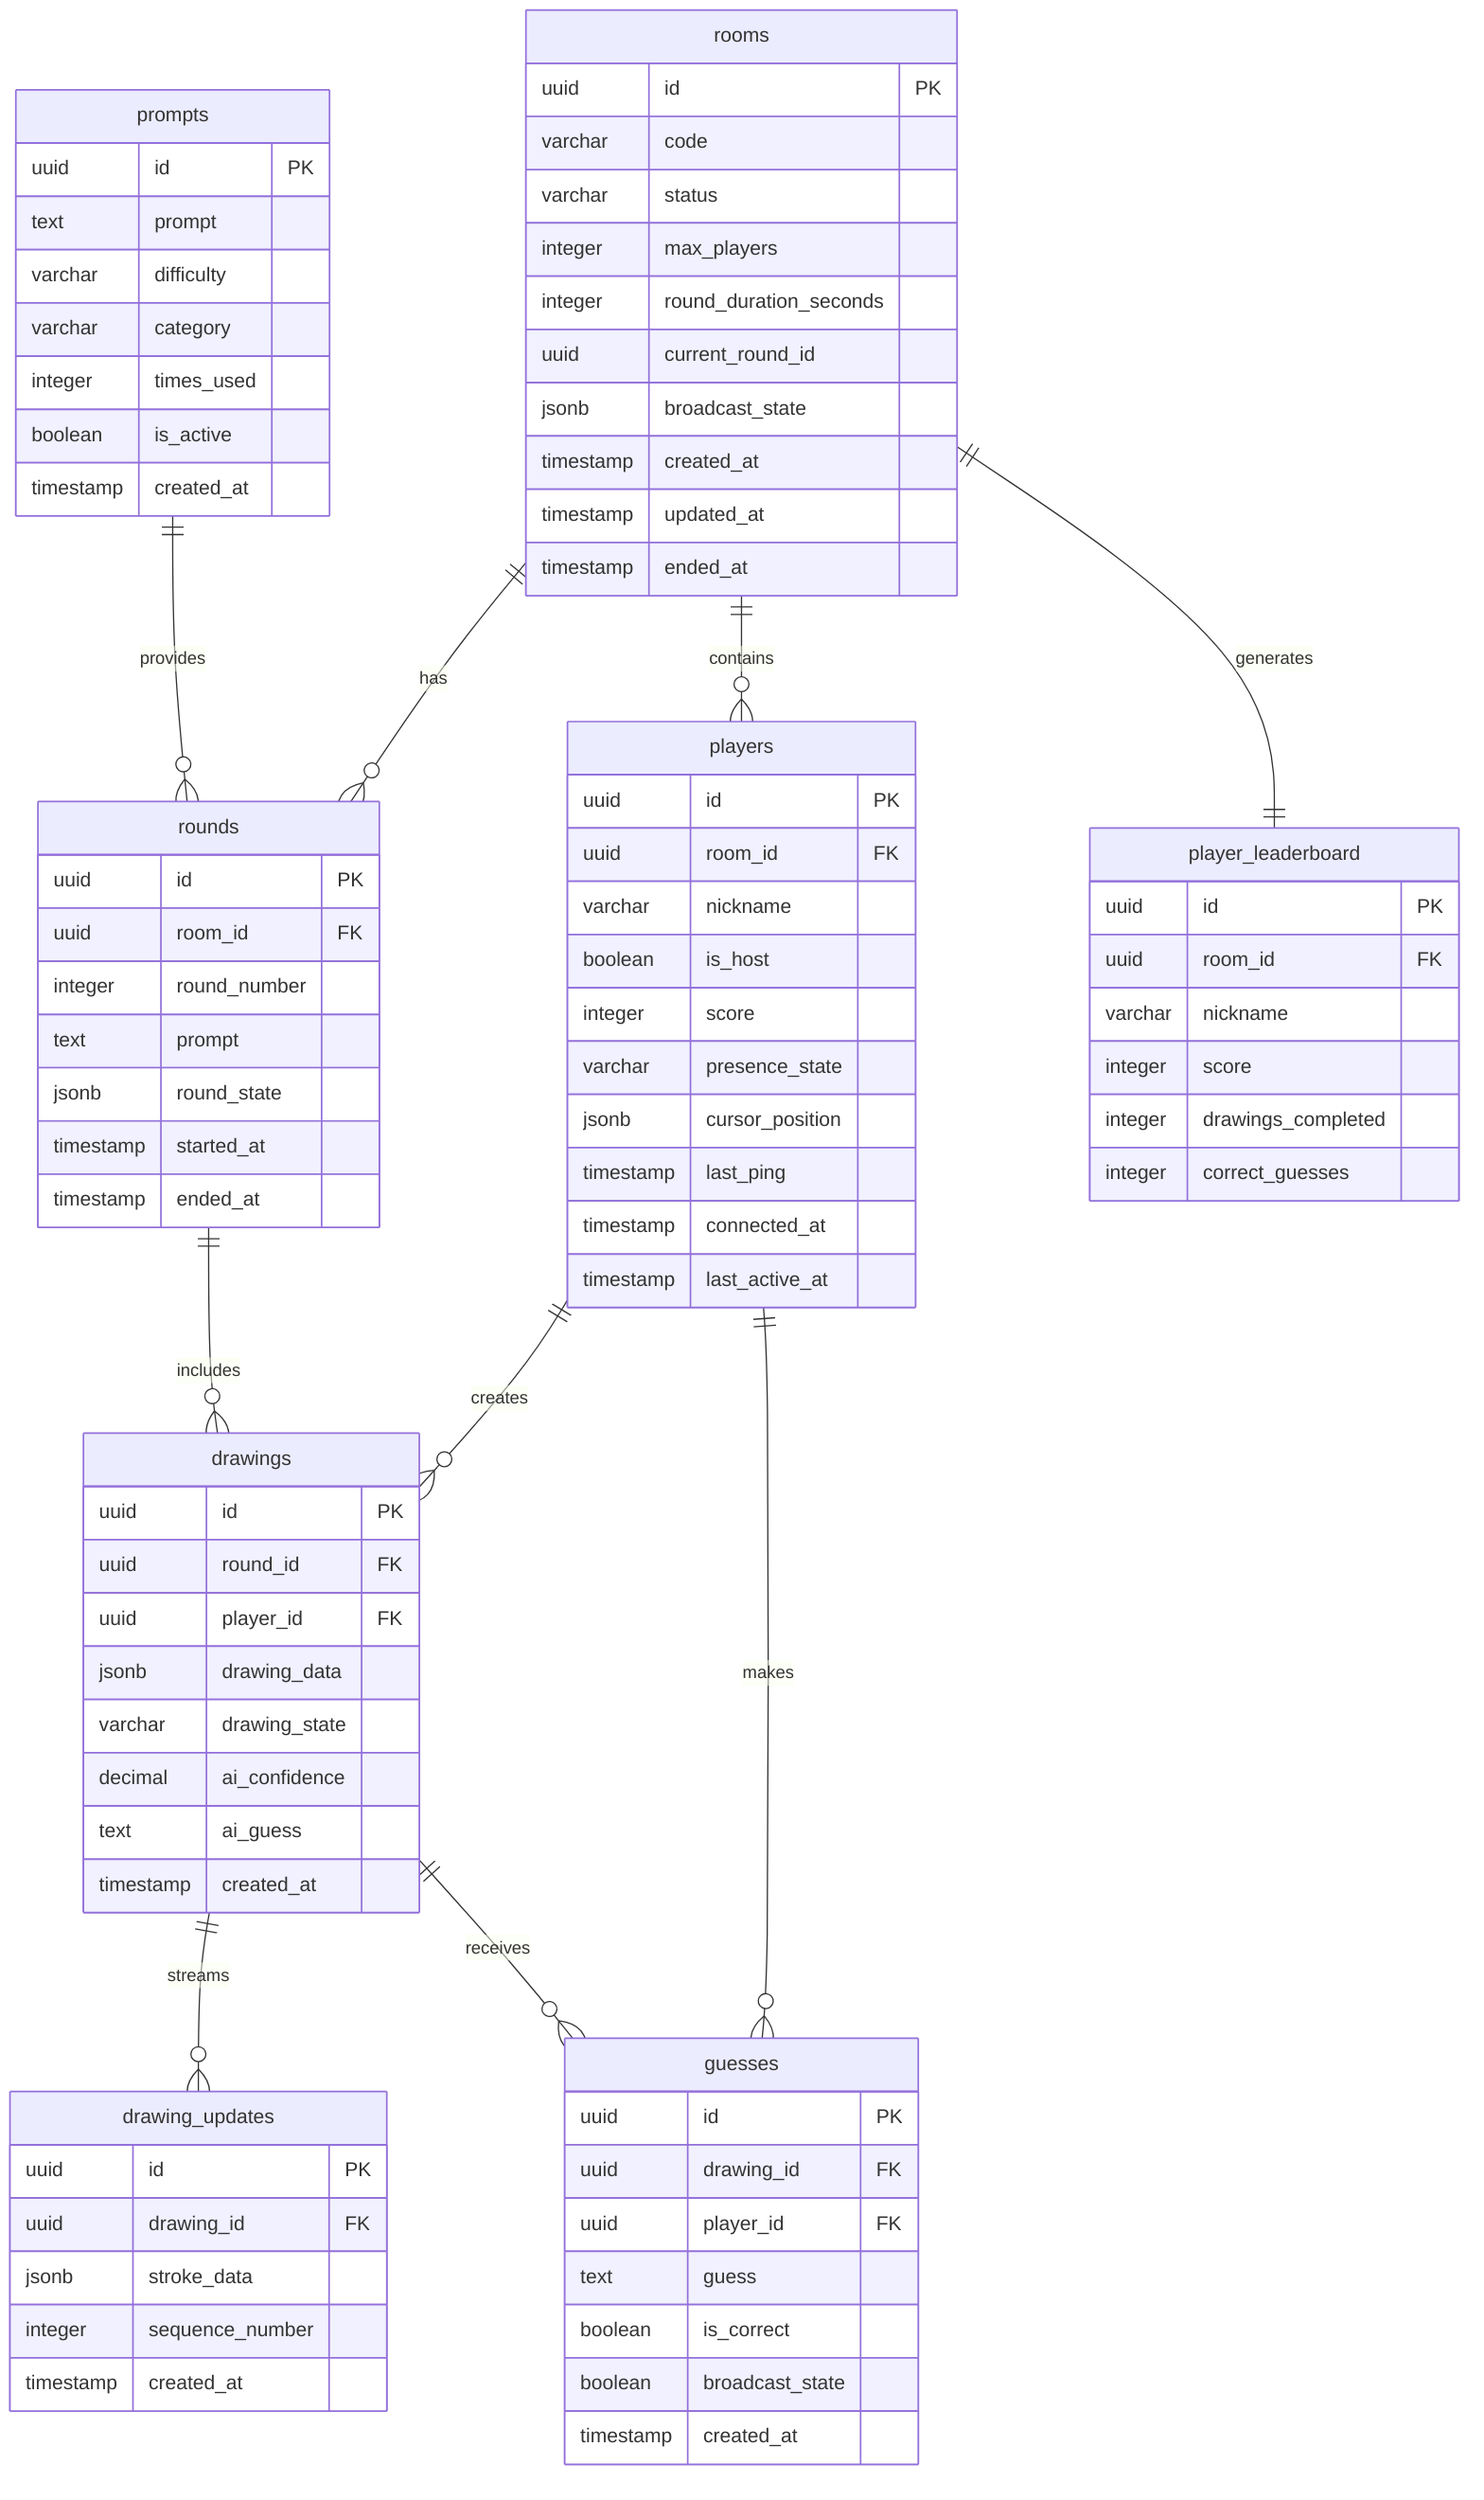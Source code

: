 erDiagram
    rooms ||--o{ players : contains
    rooms ||--o{ rounds : has
    rooms ||--|| player_leaderboard : generates
    players ||--o{ drawings : creates
    players ||--o{ guesses : makes
    rounds ||--o{ drawings : includes
    drawings ||--o{ drawing_updates : streams
    drawings ||--o{ guesses : receives
    prompts ||--o{ rounds : provides

    rooms {
        uuid id PK
        varchar code
        varchar status
        integer max_players
        integer round_duration_seconds
        uuid current_round_id
        jsonb broadcast_state
        timestamp created_at
        timestamp updated_at
        timestamp ended_at
    }

    players {
        uuid id PK
        uuid room_id FK
        varchar nickname
        boolean is_host
        integer score
        varchar presence_state
        jsonb cursor_position
        timestamp last_ping
        timestamp connected_at
        timestamp last_active_at
    }

    rounds {
        uuid id PK
        uuid room_id FK
        integer round_number
        text prompt
        jsonb round_state
        timestamp started_at
        timestamp ended_at
    }

    drawings {
        uuid id PK
        uuid round_id FK
        uuid player_id FK
        jsonb drawing_data
        varchar drawing_state
        decimal ai_confidence
        text ai_guess
        timestamp created_at
    }

    drawing_updates {
        uuid id PK
        uuid drawing_id FK
        jsonb stroke_data
        integer sequence_number
        timestamp created_at
    }

    guesses {
        uuid id PK
        uuid drawing_id FK
        uuid player_id FK
        text guess
        boolean is_correct
        boolean broadcast_state
        timestamp created_at
    }

    prompts {
        uuid id PK
        text prompt
        varchar difficulty
        varchar category
        integer times_used
        boolean is_active
        timestamp created_at
    }

    player_leaderboard {
        uuid id PK
        uuid room_id FK
        varchar nickname
        integer score
        integer drawings_completed
        integer correct_guesses
    }
